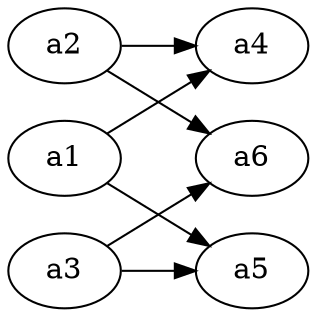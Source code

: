 digraph to_dot {
  rankdir=LR;
  "a1" ;
  "a2" ;
  "a3" ;
  "a4" ;
  "a5" ;
  "a6" ;
 "a1" -> "a4" ;
 "a1" -> "a5" ;
 "a2" -> "a4" ;
 "a2" -> "a6" ;
 "a3" -> "a5" ;
 "a3" -> "a6" ;
}
